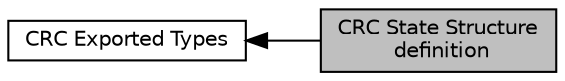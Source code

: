 digraph "CRC State Structure definition"
{
  edge [fontname="Helvetica",fontsize="10",labelfontname="Helvetica",labelfontsize="10"];
  node [fontname="Helvetica",fontsize="10",shape=record];
  rankdir=LR;
  Node0 [label="CRC State Structure\l definition",height=0.2,width=0.4,color="black", fillcolor="grey75", style="filled", fontcolor="black"];
  Node1 [label="CRC Exported Types",height=0.2,width=0.4,color="black", fillcolor="white", style="filled",URL="$group___c_r_c___exported___types.html"];
  Node1->Node0 [shape=plaintext, dir="back", style="solid"];
}
